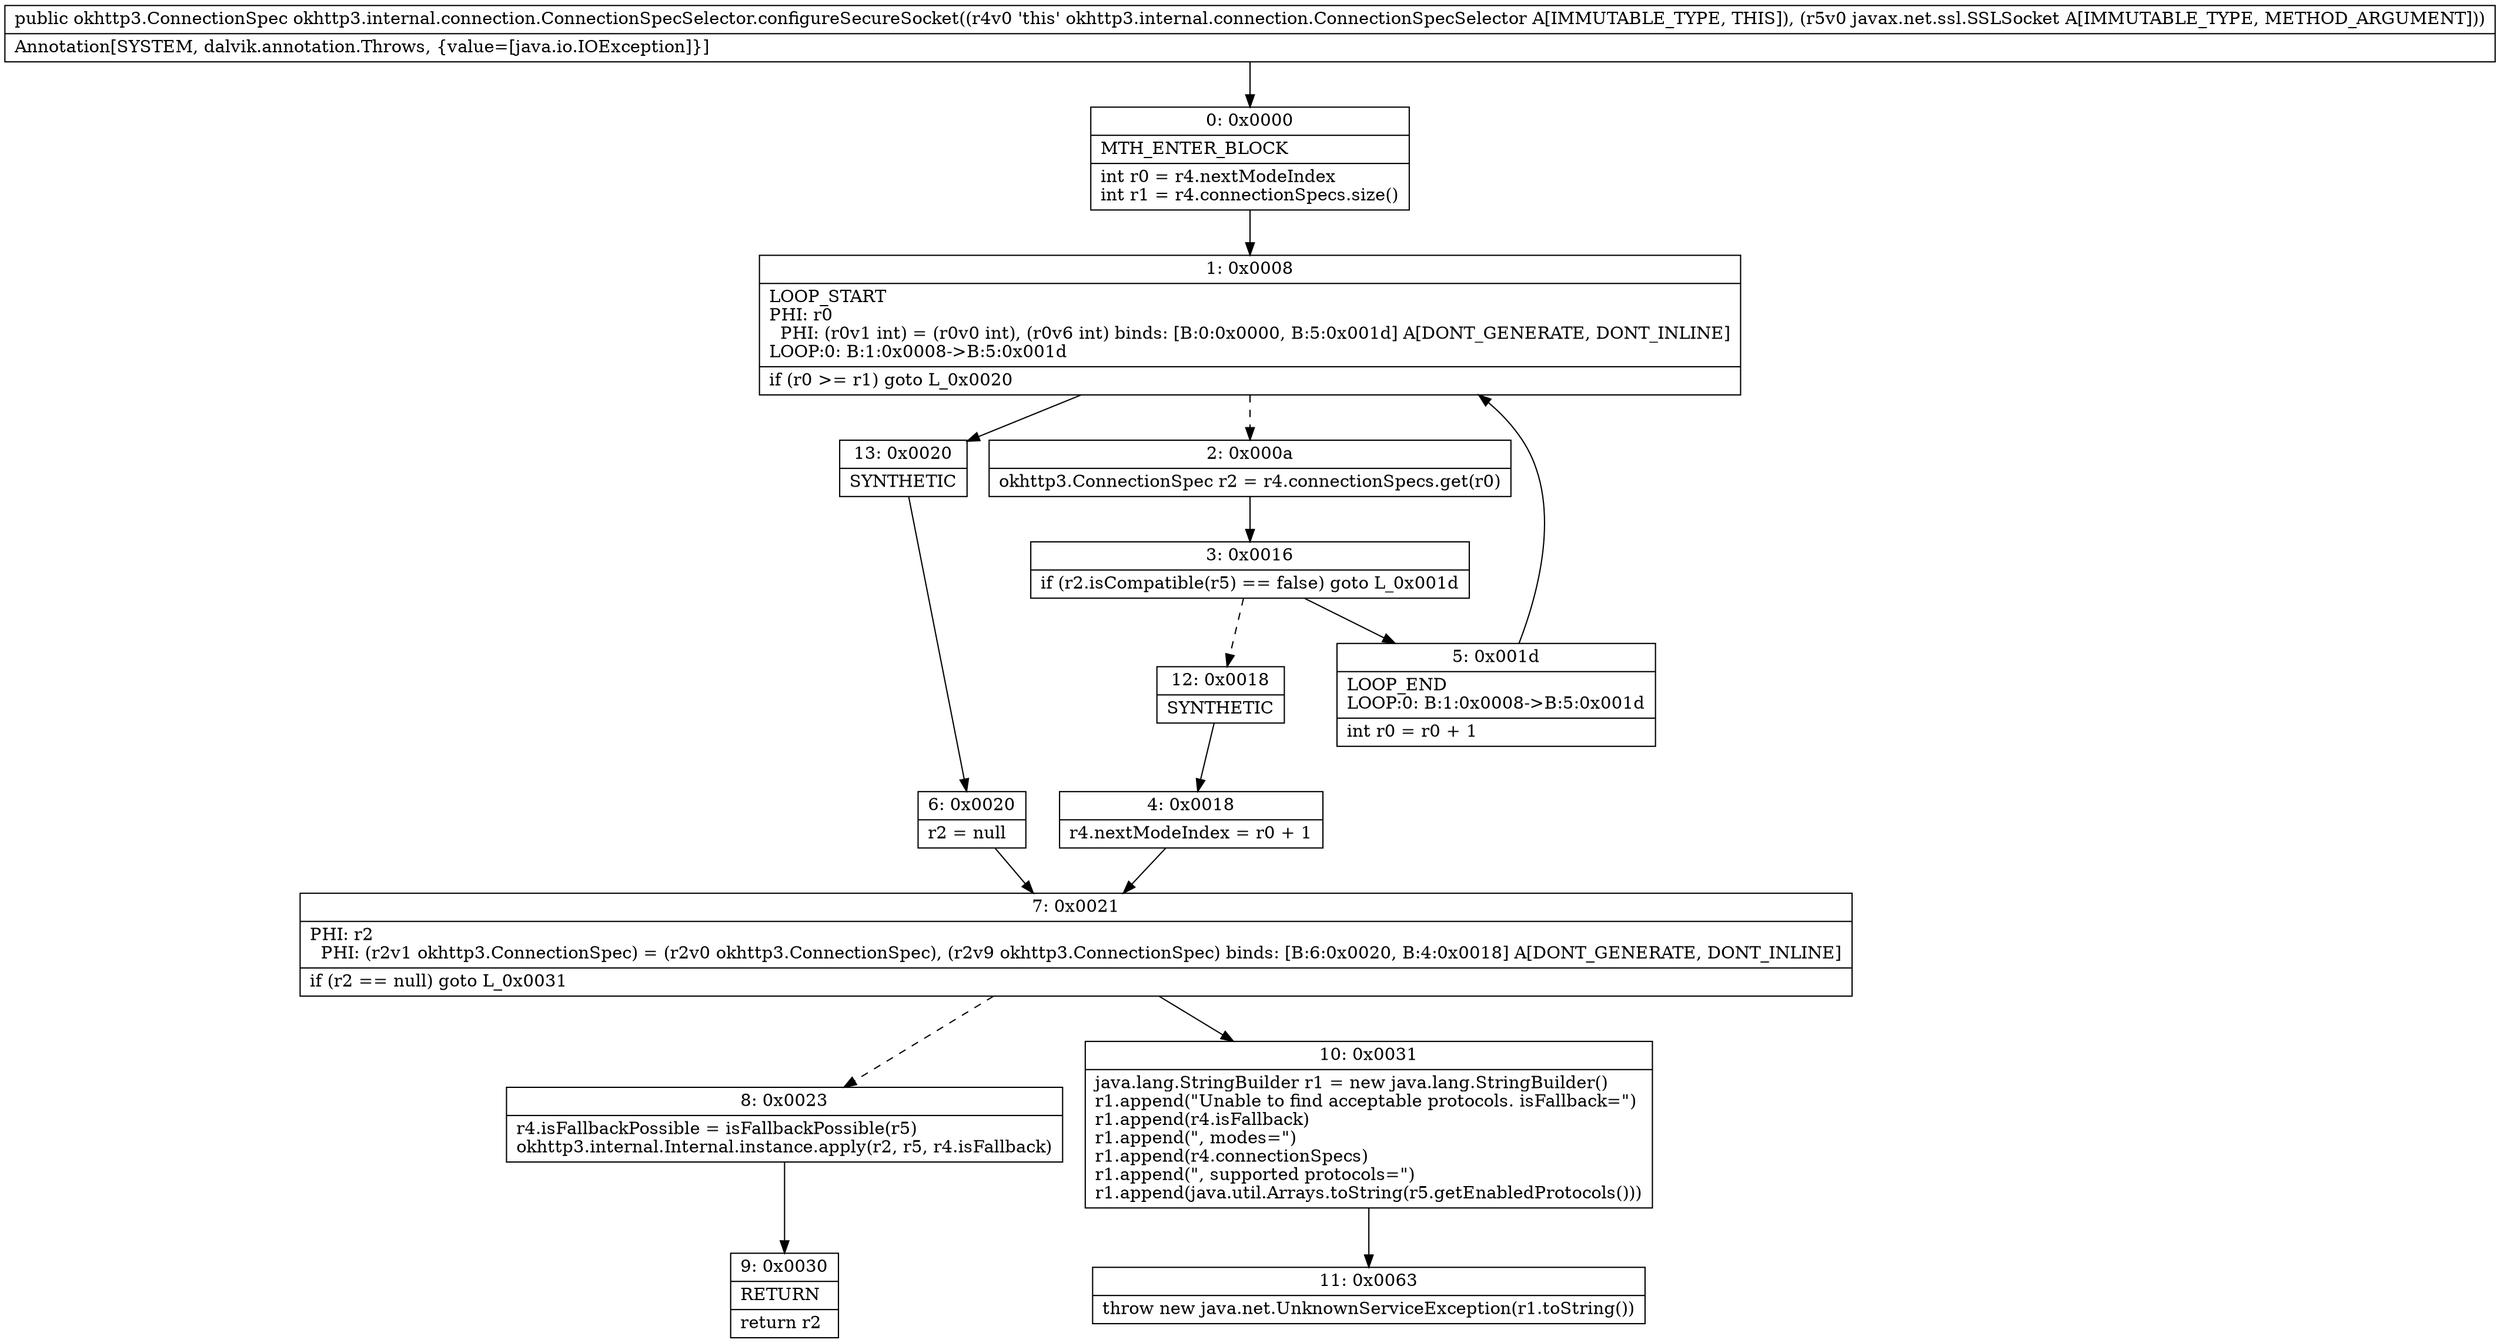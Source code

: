 digraph "CFG forokhttp3.internal.connection.ConnectionSpecSelector.configureSecureSocket(Ljavax\/net\/ssl\/SSLSocket;)Lokhttp3\/ConnectionSpec;" {
Node_0 [shape=record,label="{0\:\ 0x0000|MTH_ENTER_BLOCK\l|int r0 = r4.nextModeIndex\lint r1 = r4.connectionSpecs.size()\l}"];
Node_1 [shape=record,label="{1\:\ 0x0008|LOOP_START\lPHI: r0 \l  PHI: (r0v1 int) = (r0v0 int), (r0v6 int) binds: [B:0:0x0000, B:5:0x001d] A[DONT_GENERATE, DONT_INLINE]\lLOOP:0: B:1:0x0008\-\>B:5:0x001d\l|if (r0 \>= r1) goto L_0x0020\l}"];
Node_2 [shape=record,label="{2\:\ 0x000a|okhttp3.ConnectionSpec r2 = r4.connectionSpecs.get(r0)\l}"];
Node_3 [shape=record,label="{3\:\ 0x0016|if (r2.isCompatible(r5) == false) goto L_0x001d\l}"];
Node_4 [shape=record,label="{4\:\ 0x0018|r4.nextModeIndex = r0 + 1\l}"];
Node_5 [shape=record,label="{5\:\ 0x001d|LOOP_END\lLOOP:0: B:1:0x0008\-\>B:5:0x001d\l|int r0 = r0 + 1\l}"];
Node_6 [shape=record,label="{6\:\ 0x0020|r2 = null\l}"];
Node_7 [shape=record,label="{7\:\ 0x0021|PHI: r2 \l  PHI: (r2v1 okhttp3.ConnectionSpec) = (r2v0 okhttp3.ConnectionSpec), (r2v9 okhttp3.ConnectionSpec) binds: [B:6:0x0020, B:4:0x0018] A[DONT_GENERATE, DONT_INLINE]\l|if (r2 == null) goto L_0x0031\l}"];
Node_8 [shape=record,label="{8\:\ 0x0023|r4.isFallbackPossible = isFallbackPossible(r5)\lokhttp3.internal.Internal.instance.apply(r2, r5, r4.isFallback)\l}"];
Node_9 [shape=record,label="{9\:\ 0x0030|RETURN\l|return r2\l}"];
Node_10 [shape=record,label="{10\:\ 0x0031|java.lang.StringBuilder r1 = new java.lang.StringBuilder()\lr1.append(\"Unable to find acceptable protocols. isFallback=\")\lr1.append(r4.isFallback)\lr1.append(\", modes=\")\lr1.append(r4.connectionSpecs)\lr1.append(\", supported protocols=\")\lr1.append(java.util.Arrays.toString(r5.getEnabledProtocols()))\l}"];
Node_11 [shape=record,label="{11\:\ 0x0063|throw new java.net.UnknownServiceException(r1.toString())\l}"];
Node_12 [shape=record,label="{12\:\ 0x0018|SYNTHETIC\l}"];
Node_13 [shape=record,label="{13\:\ 0x0020|SYNTHETIC\l}"];
MethodNode[shape=record,label="{public okhttp3.ConnectionSpec okhttp3.internal.connection.ConnectionSpecSelector.configureSecureSocket((r4v0 'this' okhttp3.internal.connection.ConnectionSpecSelector A[IMMUTABLE_TYPE, THIS]), (r5v0 javax.net.ssl.SSLSocket A[IMMUTABLE_TYPE, METHOD_ARGUMENT]))  | Annotation[SYSTEM, dalvik.annotation.Throws, \{value=[java.io.IOException]\}]\l}"];
MethodNode -> Node_0;
Node_0 -> Node_1;
Node_1 -> Node_2[style=dashed];
Node_1 -> Node_13;
Node_2 -> Node_3;
Node_3 -> Node_5;
Node_3 -> Node_12[style=dashed];
Node_4 -> Node_7;
Node_5 -> Node_1;
Node_6 -> Node_7;
Node_7 -> Node_8[style=dashed];
Node_7 -> Node_10;
Node_8 -> Node_9;
Node_10 -> Node_11;
Node_12 -> Node_4;
Node_13 -> Node_6;
}

